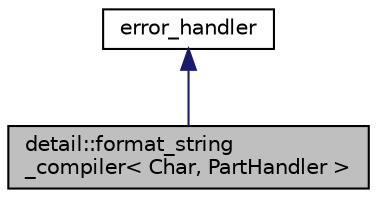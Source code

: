 digraph "detail::format_string_compiler&lt; Char, PartHandler &gt;"
{
 // INTERACTIVE_SVG=YES
  edge [fontname="Helvetica",fontsize="10",labelfontname="Helvetica",labelfontsize="10"];
  node [fontname="Helvetica",fontsize="10",shape=record];
  Node1 [label="detail::format_string\l_compiler\< Char, PartHandler \>",height=0.2,width=0.4,color="black", fillcolor="grey75", style="filled", fontcolor="black"];
  Node2 -> Node1 [dir="back",color="midnightblue",fontsize="10",style="solid",fontname="Helvetica"];
  Node2 [label="error_handler",height=0.2,width=0.4,color="black", fillcolor="white", style="filled",URL="$classerror__handler.html"];
}
